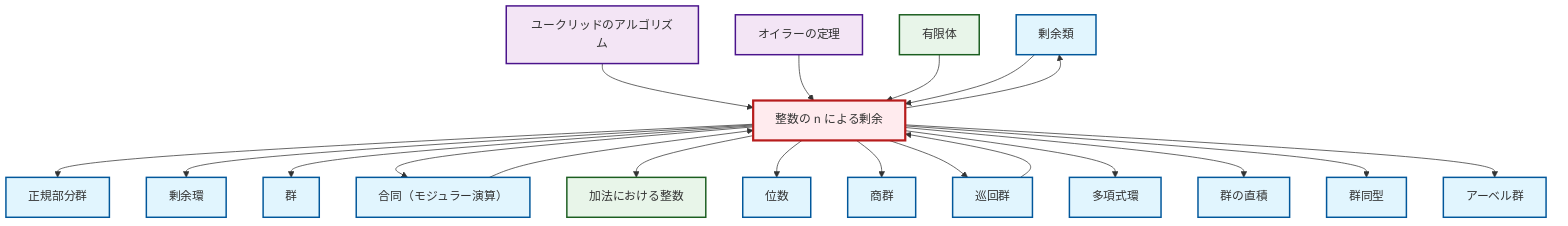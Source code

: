 graph TD
    classDef definition fill:#e1f5fe,stroke:#01579b,stroke-width:2px
    classDef theorem fill:#f3e5f5,stroke:#4a148c,stroke-width:2px
    classDef axiom fill:#fff3e0,stroke:#e65100,stroke-width:2px
    classDef example fill:#e8f5e9,stroke:#1b5e20,stroke-width:2px
    classDef current fill:#ffebee,stroke:#b71c1c,stroke-width:3px
    def-order["位数"]:::definition
    def-coset["剰余類"]:::definition
    thm-euclidean-algorithm["ユークリッドのアルゴリズム"]:::theorem
    def-polynomial-ring["多項式環"]:::definition
    def-isomorphism["群同型"]:::definition
    def-normal-subgroup["正規部分群"]:::definition
    def-abelian-group["アーベル群"]:::definition
    def-quotient-ring["剰余環"]:::definition
    ex-finite-field["有限体"]:::example
    def-quotient-group["商群"]:::definition
    def-congruence["合同（モジュラー演算）"]:::definition
    def-group["群"]:::definition
    def-cyclic-group["巡回群"]:::definition
    ex-integers-addition["加法における整数"]:::example
    ex-quotient-integers-mod-n["整数の n による剰余"]:::example
    def-direct-product["群の直積"]:::definition
    thm-euler["オイラーの定理"]:::theorem
    ex-quotient-integers-mod-n --> def-normal-subgroup
    ex-quotient-integers-mod-n --> def-quotient-ring
    ex-quotient-integers-mod-n --> def-group
    ex-quotient-integers-mod-n --> def-congruence
    thm-euclidean-algorithm --> ex-quotient-integers-mod-n
    ex-quotient-integers-mod-n --> ex-integers-addition
    ex-quotient-integers-mod-n --> def-order
    ex-quotient-integers-mod-n --> def-quotient-group
    ex-quotient-integers-mod-n --> def-cyclic-group
    ex-quotient-integers-mod-n --> def-coset
    ex-quotient-integers-mod-n --> def-polynomial-ring
    def-cyclic-group --> ex-quotient-integers-mod-n
    thm-euler --> ex-quotient-integers-mod-n
    ex-quotient-integers-mod-n --> def-direct-product
    def-congruence --> ex-quotient-integers-mod-n
    ex-quotient-integers-mod-n --> def-isomorphism
    ex-finite-field --> ex-quotient-integers-mod-n
    ex-quotient-integers-mod-n --> def-abelian-group
    def-coset --> ex-quotient-integers-mod-n
    class ex-quotient-integers-mod-n current